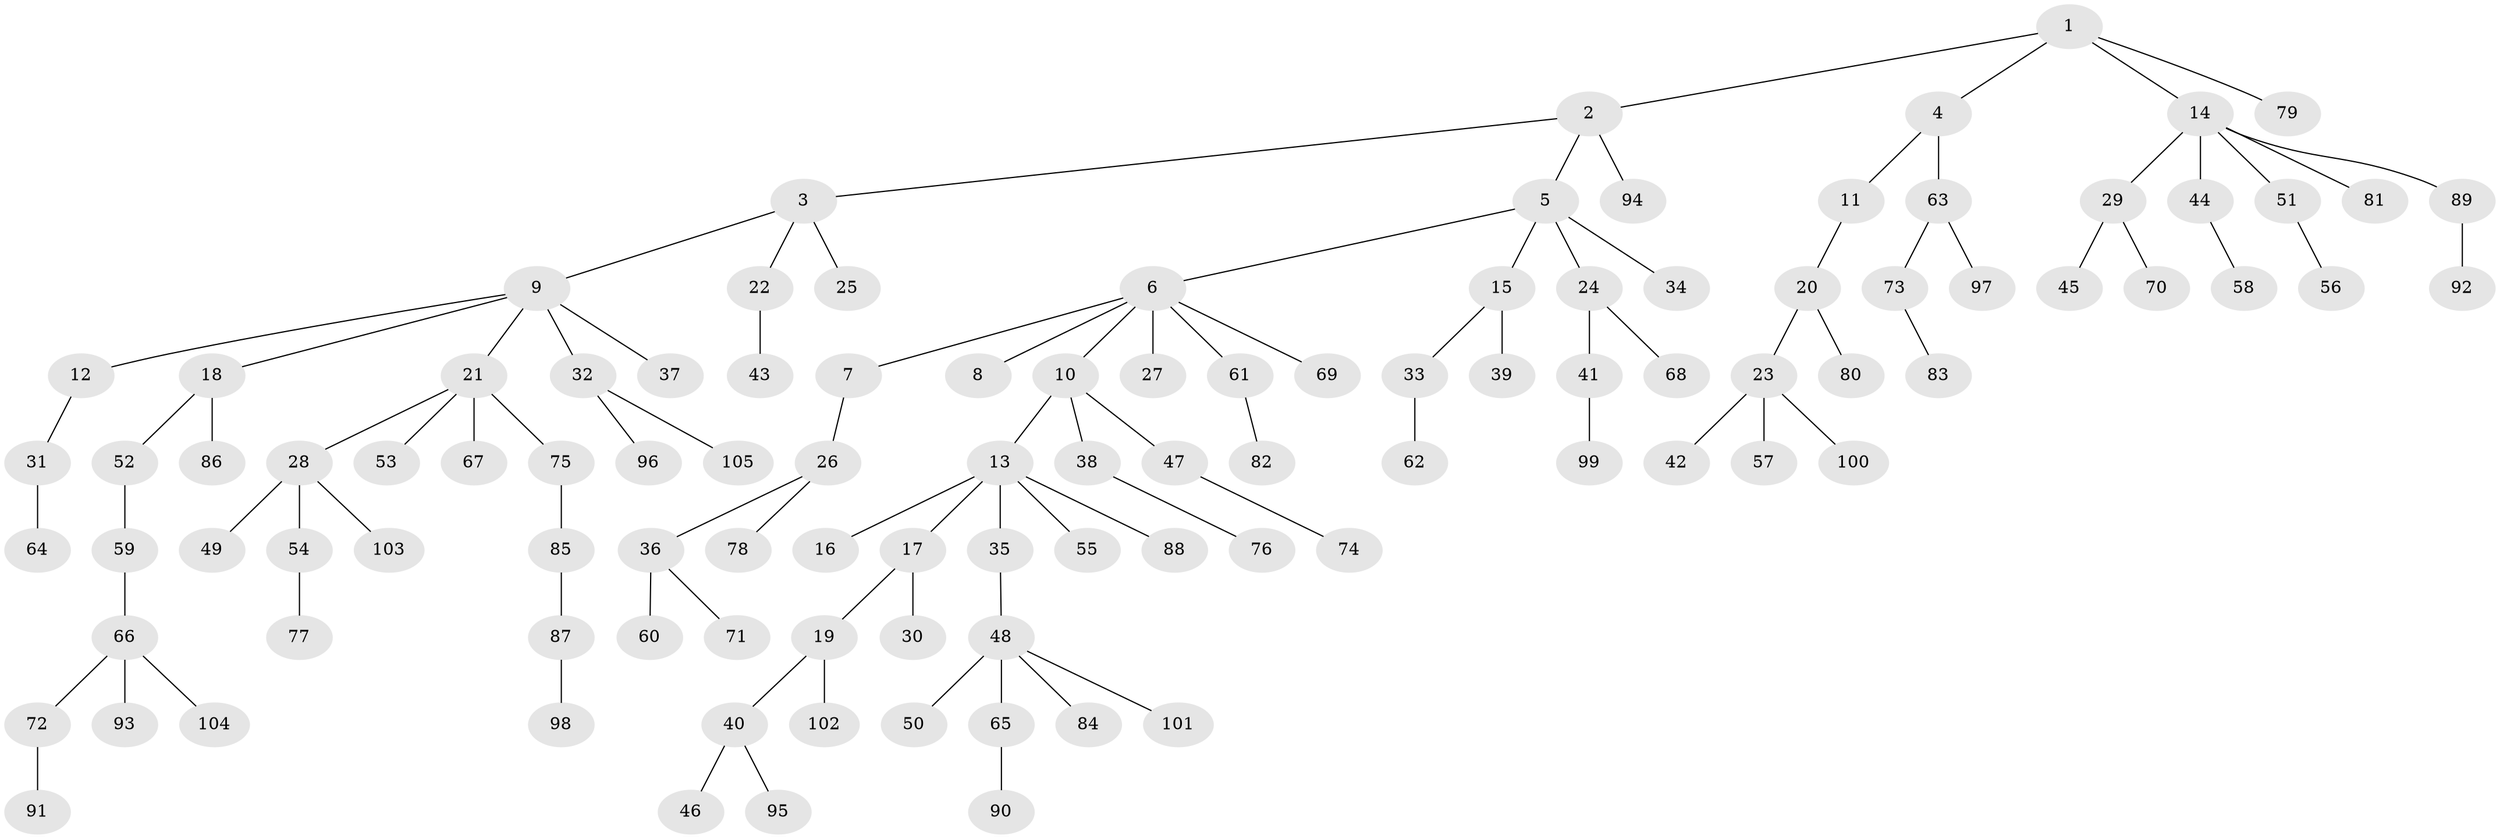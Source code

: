 // Generated by graph-tools (version 1.1) at 2025/26/03/09/25 03:26:25]
// undirected, 105 vertices, 104 edges
graph export_dot {
graph [start="1"]
  node [color=gray90,style=filled];
  1;
  2;
  3;
  4;
  5;
  6;
  7;
  8;
  9;
  10;
  11;
  12;
  13;
  14;
  15;
  16;
  17;
  18;
  19;
  20;
  21;
  22;
  23;
  24;
  25;
  26;
  27;
  28;
  29;
  30;
  31;
  32;
  33;
  34;
  35;
  36;
  37;
  38;
  39;
  40;
  41;
  42;
  43;
  44;
  45;
  46;
  47;
  48;
  49;
  50;
  51;
  52;
  53;
  54;
  55;
  56;
  57;
  58;
  59;
  60;
  61;
  62;
  63;
  64;
  65;
  66;
  67;
  68;
  69;
  70;
  71;
  72;
  73;
  74;
  75;
  76;
  77;
  78;
  79;
  80;
  81;
  82;
  83;
  84;
  85;
  86;
  87;
  88;
  89;
  90;
  91;
  92;
  93;
  94;
  95;
  96;
  97;
  98;
  99;
  100;
  101;
  102;
  103;
  104;
  105;
  1 -- 2;
  1 -- 4;
  1 -- 14;
  1 -- 79;
  2 -- 3;
  2 -- 5;
  2 -- 94;
  3 -- 9;
  3 -- 22;
  3 -- 25;
  4 -- 11;
  4 -- 63;
  5 -- 6;
  5 -- 15;
  5 -- 24;
  5 -- 34;
  6 -- 7;
  6 -- 8;
  6 -- 10;
  6 -- 27;
  6 -- 61;
  6 -- 69;
  7 -- 26;
  9 -- 12;
  9 -- 18;
  9 -- 21;
  9 -- 32;
  9 -- 37;
  10 -- 13;
  10 -- 38;
  10 -- 47;
  11 -- 20;
  12 -- 31;
  13 -- 16;
  13 -- 17;
  13 -- 35;
  13 -- 55;
  13 -- 88;
  14 -- 29;
  14 -- 44;
  14 -- 51;
  14 -- 81;
  14 -- 89;
  15 -- 33;
  15 -- 39;
  17 -- 19;
  17 -- 30;
  18 -- 52;
  18 -- 86;
  19 -- 40;
  19 -- 102;
  20 -- 23;
  20 -- 80;
  21 -- 28;
  21 -- 53;
  21 -- 67;
  21 -- 75;
  22 -- 43;
  23 -- 42;
  23 -- 57;
  23 -- 100;
  24 -- 41;
  24 -- 68;
  26 -- 36;
  26 -- 78;
  28 -- 49;
  28 -- 54;
  28 -- 103;
  29 -- 45;
  29 -- 70;
  31 -- 64;
  32 -- 96;
  32 -- 105;
  33 -- 62;
  35 -- 48;
  36 -- 60;
  36 -- 71;
  38 -- 76;
  40 -- 46;
  40 -- 95;
  41 -- 99;
  44 -- 58;
  47 -- 74;
  48 -- 50;
  48 -- 65;
  48 -- 84;
  48 -- 101;
  51 -- 56;
  52 -- 59;
  54 -- 77;
  59 -- 66;
  61 -- 82;
  63 -- 73;
  63 -- 97;
  65 -- 90;
  66 -- 72;
  66 -- 93;
  66 -- 104;
  72 -- 91;
  73 -- 83;
  75 -- 85;
  85 -- 87;
  87 -- 98;
  89 -- 92;
}
